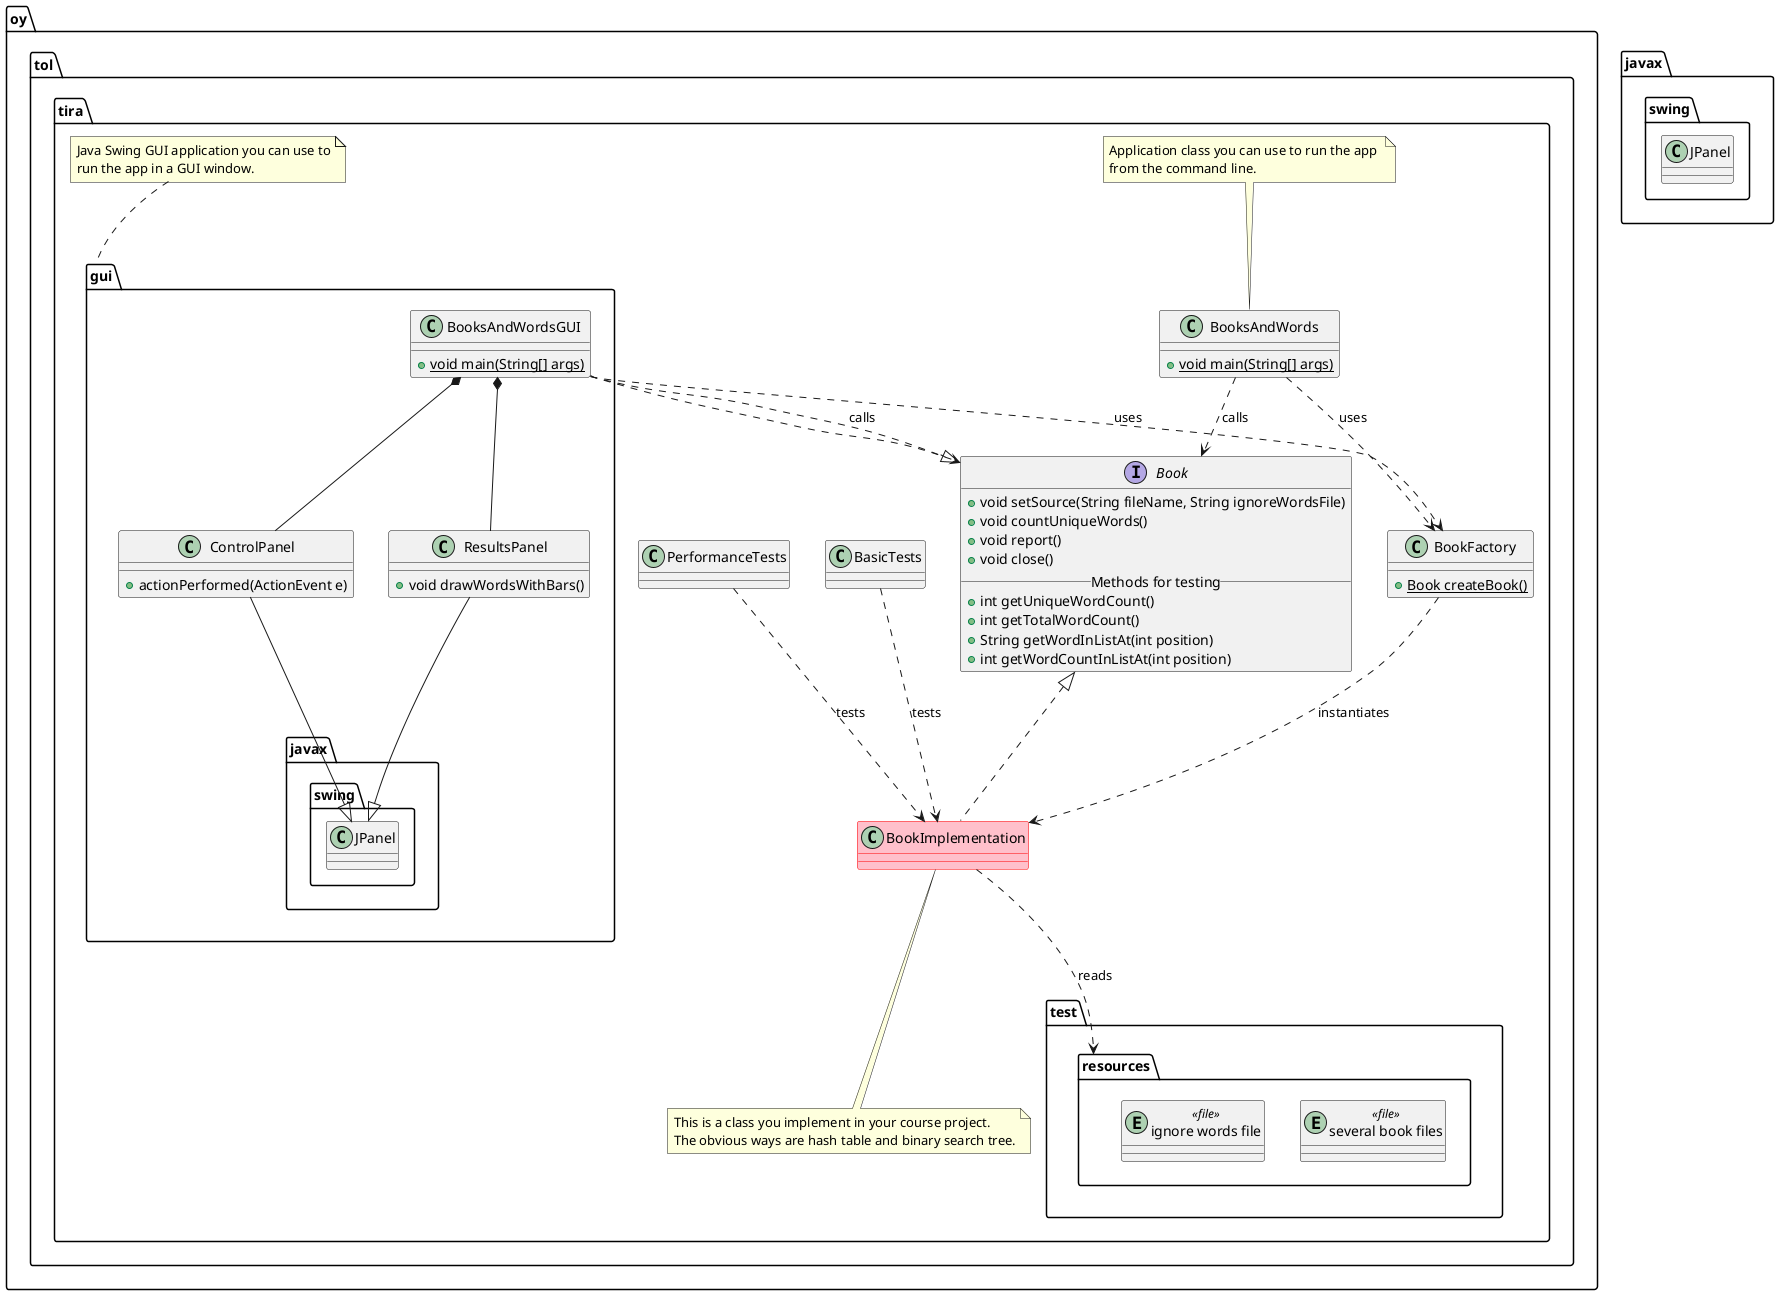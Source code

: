 @startuml
skinparam groupInheritance 1
package oy.tol.tira {
  interface Book {
    +void setSource(String fileName, String ignoreWordsFile)
    +void countUniqueWords()
    +void report()
    +void close()
    __Methods for testing__
    +int getUniqueWordCount()
    +int getTotalWordCount()
    +String getWordInListAt(int position)
    +int getWordCountInListAt(int position)
  }
  class BookFactory {
    +{static} Book createBook()
  }
  class BookImplementation #pink;line:red
  Book <|.. BookImplementation
  note bottom of BookImplementation
    This is a class you implement in your course project.
    The obvious ways are hash table and binary search tree.
  end note
  class BasicTests
  class PerformanceTests
  BasicTests ..> BookImplementation : tests
  PerformanceTests ..> BookImplementation : tests
  BookFactory ..> BookImplementation : instantiates
  class BooksAndWords {
    +{static} void main(String[] args)
  }
  note top of BooksAndWords
    Application class you can use to run the app 
    from the command line.
  end note
  BooksAndWords ..> Book : calls
  BooksAndWords ..> BookFactory : uses
  package test.resources {
    entity "several book files" <<file>>
    entity "ignore words file" <<file>>
  }
  BookImplementation ..> test.resources : reads
  package gui {
    class BooksAndWordsGUI {
      +{static}void main(String[] args)
    }
    BooksAndWordsGUI ..|> Book
    BooksAndWordsGUI ..> Book : calls
    BooksAndWordsGUI ..> BookFactory : uses
    class ControlPanel {
      +actionPerformed(ActionEvent e) 
    }
    class ResultsPanel {
      +void drawWordsWithBars()
    }
    ControlPanel --|> javax.swing.JPanel
    ResultsPanel --|> javax.swing.JPanel
     BooksAndWordsGUI *-- ControlPanel
     BooksAndWordsGUI *-- ResultsPanel
  }
  note top of gui 
    Java Swing GUI application you can use to
    run the app in a GUI window.
  end note
}
package javax.swing {
  class JPanel
}

@enduml
